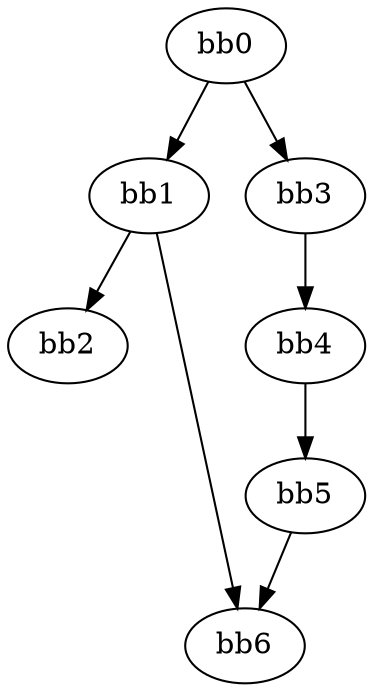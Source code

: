 digraph {
    0 [ label = "bb0\l" ]
    1 [ label = "bb1\l" ]
    2 [ label = "bb2\l" ]
    3 [ label = "bb3\l" ]
    4 [ label = "bb4\l" ]
    5 [ label = "bb5\l" ]
    6 [ label = "bb6\l" ]
    0 -> 1 [ ]
    0 -> 3 [ ]
    1 -> 2 [ ]
    1 -> 6 [ ]
    3 -> 4 [ ]
    4 -> 5 [ ]
    5 -> 6 [ ]
}

